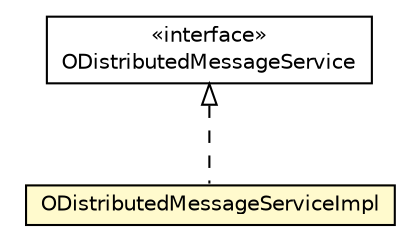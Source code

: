 #!/usr/local/bin/dot
#
# Class diagram 
# Generated by UMLGraph version R5_6-24-gf6e263 (http://www.umlgraph.org/)
#

digraph G {
	edge [fontname="Helvetica",fontsize=10,labelfontname="Helvetica",labelfontsize=10];
	node [fontname="Helvetica",fontsize=10,shape=plaintext];
	nodesep=0.25;
	ranksep=0.5;
	// com.orientechnologies.orient.server.distributed.ODistributedMessageService
	c2996954 [label=<<table title="com.orientechnologies.orient.server.distributed.ODistributedMessageService" border="0" cellborder="1" cellspacing="0" cellpadding="2" port="p" href="../ODistributedMessageService.html">
		<tr><td><table border="0" cellspacing="0" cellpadding="1">
<tr><td align="center" balign="center"> &#171;interface&#187; </td></tr>
<tr><td align="center" balign="center"> ODistributedMessageService </td></tr>
		</table></td></tr>
		</table>>, URL="../ODistributedMessageService.html", fontname="Helvetica", fontcolor="black", fontsize=10.0];
	// com.orientechnologies.orient.server.distributed.impl.ODistributedMessageServiceImpl
	c2997251 [label=<<table title="com.orientechnologies.orient.server.distributed.impl.ODistributedMessageServiceImpl" border="0" cellborder="1" cellspacing="0" cellpadding="2" port="p" bgcolor="lemonChiffon" href="./ODistributedMessageServiceImpl.html">
		<tr><td><table border="0" cellspacing="0" cellpadding="1">
<tr><td align="center" balign="center"> ODistributedMessageServiceImpl </td></tr>
		</table></td></tr>
		</table>>, URL="./ODistributedMessageServiceImpl.html", fontname="Helvetica", fontcolor="black", fontsize=10.0];
	//com.orientechnologies.orient.server.distributed.impl.ODistributedMessageServiceImpl implements com.orientechnologies.orient.server.distributed.ODistributedMessageService
	c2996954:p -> c2997251:p [dir=back,arrowtail=empty,style=dashed];
}

